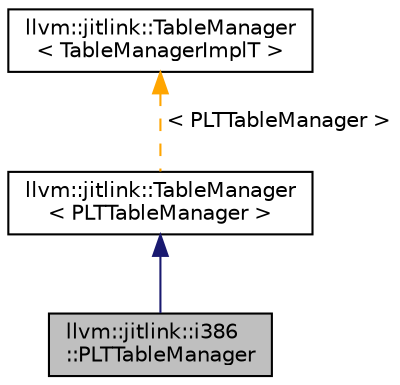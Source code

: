 digraph "llvm::jitlink::i386::PLTTableManager"
{
 // LATEX_PDF_SIZE
  bgcolor="transparent";
  edge [fontname="Helvetica",fontsize="10",labelfontname="Helvetica",labelfontsize="10"];
  node [fontname="Helvetica",fontsize="10",shape=record];
  Node1 [label="llvm::jitlink::i386\l::PLTTableManager",height=0.2,width=0.4,color="black", fillcolor="grey75", style="filled", fontcolor="black",tooltip="Procedure Linkage Table Builder."];
  Node2 -> Node1 [dir="back",color="midnightblue",fontsize="10",style="solid",fontname="Helvetica"];
  Node2 [label="llvm::jitlink::TableManager\l\< PLTTableManager \>",height=0.2,width=0.4,color="black",URL="$classllvm_1_1jitlink_1_1TableManager.html",tooltip=" "];
  Node3 -> Node2 [dir="back",color="orange",fontsize="10",style="dashed",label=" \< PLTTableManager \>" ,fontname="Helvetica"];
  Node3 [label="llvm::jitlink::TableManager\l\< TableManagerImplT \>",height=0.2,width=0.4,color="black",URL="$classllvm_1_1jitlink_1_1TableManager.html",tooltip="A CRTP base for tables that are built on demand, e.g."];
}
